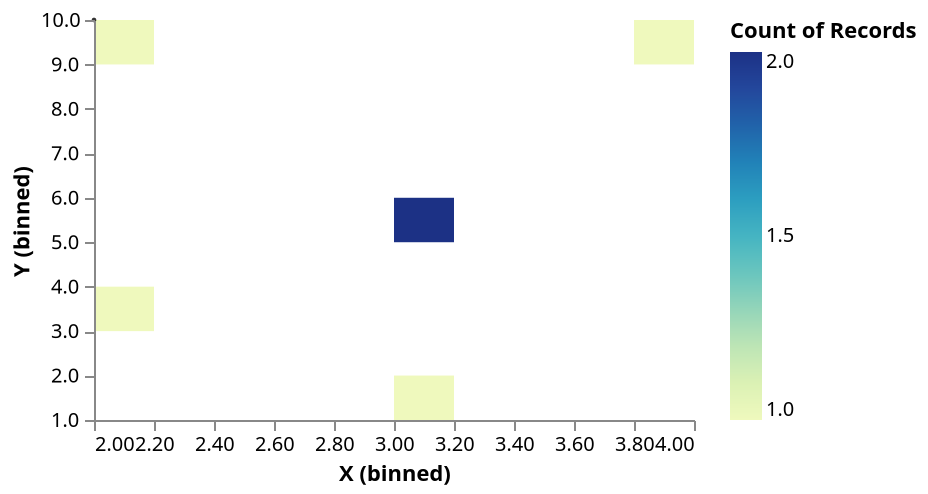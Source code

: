 {
    "$schema": "https://vega.github.io/schema/vega/v5.json",
    "background": "white",
    "padding": 5,
    "width": 300,
    "height": 200,
    "style": "cell",
      "signals": [
      {
        "name": "bandwidthX", "value": 10,
        "bind": {"input": "range", "min": 10, "max": 100, "step": 1}
      },
      {
        "name": "bandwidthY", "value": 10,
        "bind": {"input": "range", "min": 10, "max": 100, "step": 1}
      },
      { "name": "x_name", "value": "x_value",
        "bind": {"input": "text"} },
      { "name": "y_name", "value": "y_value",
        "bind": {"input": "text"} }
    ],
    "data": [
        {
        "name": "points",
        "values": [
            {"x_value": 2, "y_value": 10},
            {"x_value": 3, "y_value": 5},
            {"x_value": 3, "y_value": 5},
            {"x_value": 10, "y_value": 6},
            {"x_value": 2, "y_value": 3},
            {"x_value": 4, "y_value": 10},
            {"x_value": 3, "y_value": 1}
          ]
        },
      {
        "name": "source_0",
        "values": [
            {"x_value": 2, "y_value": 10},
            {"x_value": 3, "y_value": 5},
            {"x_value": 3, "y_value": 5},
            {"x_value": 2, "y_value": 3},
            {"x_value": 4, "y_value": 10},
            {"x_value": 3, "y_value": 1}
          ],
        "format": {"type": "json"},
        "transform": [

          {
            "type": "extent",
            "field": {"signal": "x_name"},
            "signal": "x_extent"
          },
          {
            "type": "bin",
            "field": {"signal": "x_name"},
            "as": [
              "x_start",
              "x_end"
            ],
            "signal": "x_bins",
            "extent": {"signal": "x_extent"},
            "maxbins": {"signal": "bandwidthX"}
          },
          {
            "type": "extent",
            "field": {"signal": "y_name"},
            "signal": "y_extent"
          },
          {
            "type": "bin",
            "field": {"signal": "y_name"},
            "as": [
              "y_start",
              "y_end"
            ],
            "signal": "y_bins",
            "extent": {"signal": "y_extent"},
            "maxbins": {"signal": "bandwidthY"}
          },
          {
            "type": "aggregate",
            "groupby": [
              "x_start",
              "x_end",
              "y_start",
              "y_end"
            ],
            "ops": ["count"],
            "as": ["__count"]
          }
        ]
      }
    ],
    "marks": [
      {
        "name": "marks",
        "type": "rect",
        "style": ["rect"],
        "from": {"data": "source_0"},
        "encode": {
          "update": {
            "fill": {"scale": "color", "field": "__count"},
            "x2": {
              "scale": "x",
              "field": "x_start"
            },
            "x": {
              "scale": "x",
              "field": "x_end"
            },
            "y2": {
              "scale": "y",
              "field": "y_start"
            },
            "y": {
              "scale": "y",
              "field": "y_end"
            }
          }
        }
      },
          {
        "type": "symbol",
        "from": {"data": "points"},
        "encode": {
          "enter": {
            "fillOpacity": {"value": 0.2},
            "fill": {"value": "black"}
          },
          "update": {
            "x": {"scale": "x", "field": "IMDB Rating"},
            "y": {"scale": "y", "field": "Rotten Tomatoes Rating"},
            "size": {"value": 5}
          }
        }
      }
    ],
    "scales": [
      {
        "name": "x",
        "type": "linear",
        "domain": {
          "signal": "[x_bins.start, x_bins.stop]"
        },
        "range": [0, {"signal": "width"}],
        "bins": {"signal": "x_bins"},
        "zero": false
      },
      {
        "name": "y",
        "type": "linear",
        "domain": {
          "signal": "[y_bins.start, y_bins.stop]"
        },
        "range": [{"signal": "height"}, 0],
        "bins": {"signal": "y_bins"},
        "zero": false
      },
      {
        "name": "color",
        "type": "linear",
        "domain": {"data": "source_0", "field": "__count"},
        "range": "heatmap",
        "interpolate": "hcl",
        "zero": false
      }
    ],
    "axes": [
      {
        "scale": "x",
        "orient": "bottom",
        "grid": false,
        "title": "X (binned)",
        "labelFlush": true,
        "labelOverlap": true,
        "tickCount": {"signal": "ceil(width/3)"},
        "zindex": 1
      },
      {
        "scale": "y",
        "orient": "left",
        "grid": false,
        "title": "Y (binned)",
        "labelOverlap": true,
        "tickCount": {"signal": "ceil(height/3)"},
        "zindex": 1
      }
    ],
    "legends": [
      {
        "fill": "color",
        "gradientLength": {"signal": "height - 16"},
        "title": "Count of Records"
      }
    ],
    "config": {"style": {"cell": {"stroke": "transparent"}}}
  }